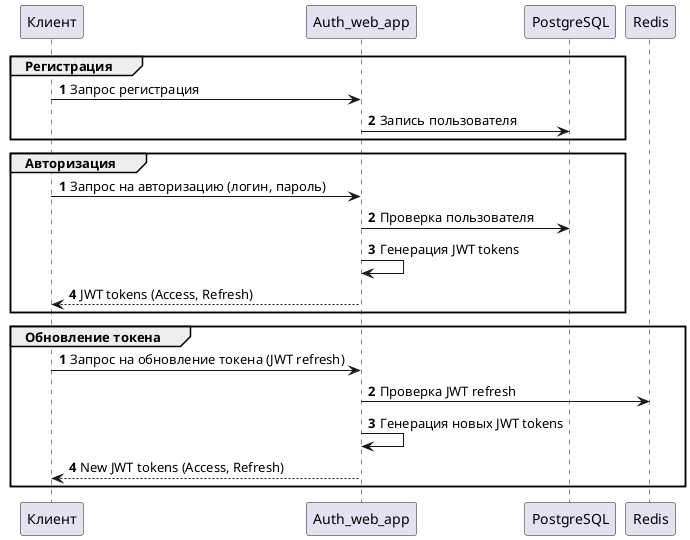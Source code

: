@startuml

participant Клиент as Client
participant Auth_web_app as Flask
participant PostgreSQL as DB
participant Redis


autonumber 1
group Регистрация
    Client -> Flask: Запрос регистрация
    Flask -> DB: Запись пользователя
end
autonumber 1
group Авторизация
    Client -> Flask: Запрос на авторизацию (логин, пароль)
    Flask -> DB: Проверка пользователя
    Flask -> Flask: Генерация JWT tokens
    Flask --> Client: JWT tokens (Access, Refresh)
end
autonumber 1
group Обновление токена
    Client -> Flask: Запрос на обновление токена (JWT refresh)
    Flask -> Redis: Проверка JWT refresh
    Flask -> Flask: Генерация новых JWT tokens
    Flask --> Client: New JWT tokens (Access, Refresh)

end
@enduml